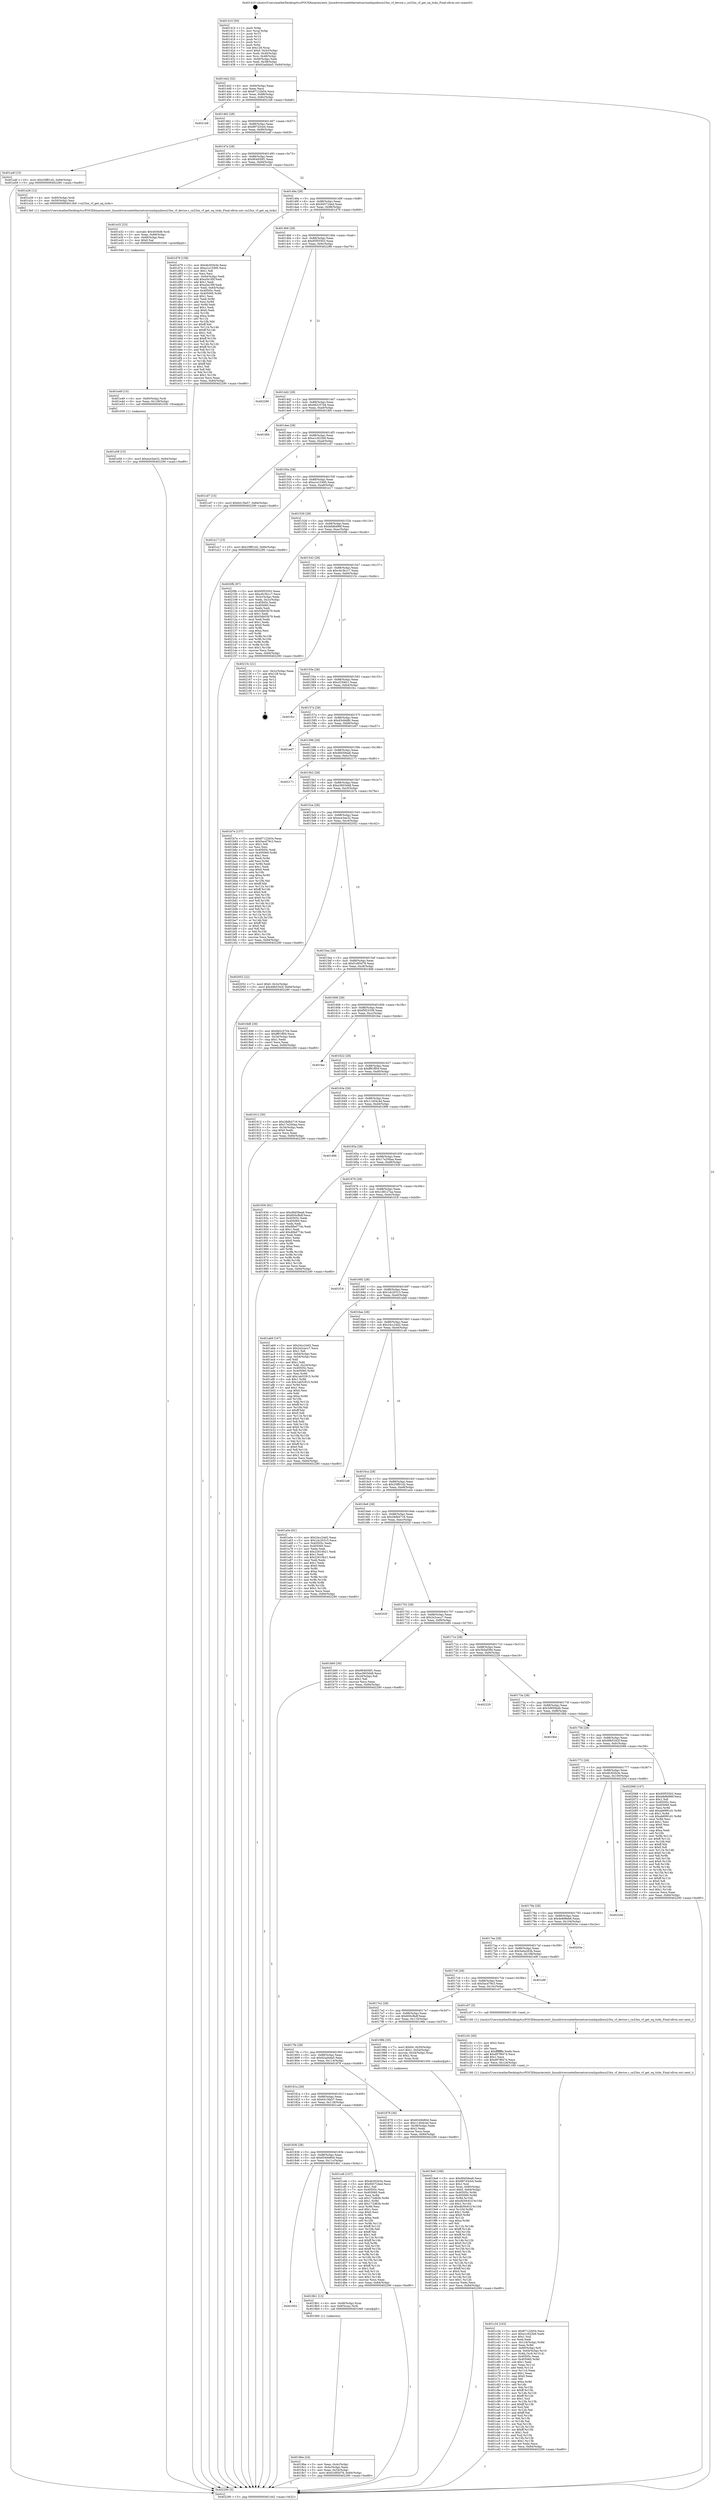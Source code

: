 digraph "0x401410" {
  label = "0x401410 (/mnt/c/Users/mathe/Desktop/tcc/POCII/binaries/extr_linuxdriversnetethernetcaviumliquidiocn23xx_vf_device.c_cn23xx_vf_get_oq_ticks_Final-ollvm.out::main(0))"
  labelloc = "t"
  node[shape=record]

  Entry [label="",width=0.3,height=0.3,shape=circle,fillcolor=black,style=filled]
  "0x401442" [label="{
     0x401442 [32]\l
     | [instrs]\l
     &nbsp;&nbsp;0x401442 \<+6\>: mov -0x84(%rbp),%eax\l
     &nbsp;&nbsp;0x401448 \<+2\>: mov %eax,%ecx\l
     &nbsp;&nbsp;0x40144a \<+6\>: sub $0x87122b54,%ecx\l
     &nbsp;&nbsp;0x401450 \<+6\>: mov %eax,-0x88(%rbp)\l
     &nbsp;&nbsp;0x401456 \<+6\>: mov %ecx,-0x8c(%rbp)\l
     &nbsp;&nbsp;0x40145c \<+6\>: je 00000000004021b8 \<main+0xda8\>\l
  }"]
  "0x4021b8" [label="{
     0x4021b8\l
  }", style=dashed]
  "0x401462" [label="{
     0x401462 [28]\l
     | [instrs]\l
     &nbsp;&nbsp;0x401462 \<+5\>: jmp 0000000000401467 \<main+0x57\>\l
     &nbsp;&nbsp;0x401467 \<+6\>: mov -0x88(%rbp),%eax\l
     &nbsp;&nbsp;0x40146d \<+5\>: sub $0x897d3cb4,%eax\l
     &nbsp;&nbsp;0x401472 \<+6\>: mov %eax,-0x90(%rbp)\l
     &nbsp;&nbsp;0x401478 \<+6\>: je 0000000000401a4f \<main+0x63f\>\l
  }"]
  Exit [label="",width=0.3,height=0.3,shape=circle,fillcolor=black,style=filled,peripheries=2]
  "0x401a4f" [label="{
     0x401a4f [15]\l
     | [instrs]\l
     &nbsp;&nbsp;0x401a4f \<+10\>: movl $0x25ff01d2,-0x84(%rbp)\l
     &nbsp;&nbsp;0x401a59 \<+5\>: jmp 0000000000402290 \<main+0xe80\>\l
  }"]
  "0x40147e" [label="{
     0x40147e [28]\l
     | [instrs]\l
     &nbsp;&nbsp;0x40147e \<+5\>: jmp 0000000000401483 \<main+0x73\>\l
     &nbsp;&nbsp;0x401483 \<+6\>: mov -0x88(%rbp),%eax\l
     &nbsp;&nbsp;0x401489 \<+5\>: sub $0x904930f1,%eax\l
     &nbsp;&nbsp;0x40148e \<+6\>: mov %eax,-0x94(%rbp)\l
     &nbsp;&nbsp;0x401494 \<+6\>: je 0000000000401e26 \<main+0xa16\>\l
  }"]
  "0x401e58" [label="{
     0x401e58 [15]\l
     | [instrs]\l
     &nbsp;&nbsp;0x401e58 \<+10\>: movl $0xece3ae32,-0x84(%rbp)\l
     &nbsp;&nbsp;0x401e62 \<+5\>: jmp 0000000000402290 \<main+0xe80\>\l
  }"]
  "0x401e26" [label="{
     0x401e26 [12]\l
     | [instrs]\l
     &nbsp;&nbsp;0x401e26 \<+4\>: mov -0x60(%rbp),%rdi\l
     &nbsp;&nbsp;0x401e2a \<+3\>: mov -0x50(%rbp),%esi\l
     &nbsp;&nbsp;0x401e2d \<+5\>: call 00000000004013b0 \<cn23xx_vf_get_oq_ticks\>\l
     | [calls]\l
     &nbsp;&nbsp;0x4013b0 \{1\} (/mnt/c/Users/mathe/Desktop/tcc/POCII/binaries/extr_linuxdriversnetethernetcaviumliquidiocn23xx_vf_device.c_cn23xx_vf_get_oq_ticks_Final-ollvm.out::cn23xx_vf_get_oq_ticks)\l
  }"]
  "0x40149a" [label="{
     0x40149a [28]\l
     | [instrs]\l
     &nbsp;&nbsp;0x40149a \<+5\>: jmp 000000000040149f \<main+0x8f\>\l
     &nbsp;&nbsp;0x40149f \<+6\>: mov -0x88(%rbp),%eax\l
     &nbsp;&nbsp;0x4014a5 \<+5\>: sub $0x945724ed,%eax\l
     &nbsp;&nbsp;0x4014aa \<+6\>: mov %eax,-0x98(%rbp)\l
     &nbsp;&nbsp;0x4014b0 \<+6\>: je 0000000000401d79 \<main+0x969\>\l
  }"]
  "0x401e49" [label="{
     0x401e49 [15]\l
     | [instrs]\l
     &nbsp;&nbsp;0x401e49 \<+4\>: mov -0x60(%rbp),%rdi\l
     &nbsp;&nbsp;0x401e4d \<+6\>: mov %eax,-0x128(%rbp)\l
     &nbsp;&nbsp;0x401e53 \<+5\>: call 0000000000401030 \<free@plt\>\l
     | [calls]\l
     &nbsp;&nbsp;0x401030 \{1\} (unknown)\l
  }"]
  "0x401d79" [label="{
     0x401d79 [158]\l
     | [instrs]\l
     &nbsp;&nbsp;0x401d79 \<+5\>: mov $0x4b302b3e,%eax\l
     &nbsp;&nbsp;0x401d7e \<+5\>: mov $0xa1e15495,%ecx\l
     &nbsp;&nbsp;0x401d83 \<+2\>: mov $0x1,%dl\l
     &nbsp;&nbsp;0x401d85 \<+2\>: xor %esi,%esi\l
     &nbsp;&nbsp;0x401d87 \<+3\>: mov -0x64(%rbp),%edi\l
     &nbsp;&nbsp;0x401d8a \<+6\>: add $0xa5e1f0f,%edi\l
     &nbsp;&nbsp;0x401d90 \<+3\>: add $0x1,%edi\l
     &nbsp;&nbsp;0x401d93 \<+6\>: sub $0xa5e1f0f,%edi\l
     &nbsp;&nbsp;0x401d99 \<+3\>: mov %edi,-0x64(%rbp)\l
     &nbsp;&nbsp;0x401d9c \<+7\>: mov 0x40505c,%edi\l
     &nbsp;&nbsp;0x401da3 \<+8\>: mov 0x405060,%r8d\l
     &nbsp;&nbsp;0x401dab \<+3\>: sub $0x1,%esi\l
     &nbsp;&nbsp;0x401dae \<+3\>: mov %edi,%r9d\l
     &nbsp;&nbsp;0x401db1 \<+3\>: add %esi,%r9d\l
     &nbsp;&nbsp;0x401db4 \<+4\>: imul %r9d,%edi\l
     &nbsp;&nbsp;0x401db8 \<+3\>: and $0x1,%edi\l
     &nbsp;&nbsp;0x401dbb \<+3\>: cmp $0x0,%edi\l
     &nbsp;&nbsp;0x401dbe \<+4\>: sete %r10b\l
     &nbsp;&nbsp;0x401dc2 \<+4\>: cmp $0xa,%r8d\l
     &nbsp;&nbsp;0x401dc6 \<+4\>: setl %r11b\l
     &nbsp;&nbsp;0x401dca \<+3\>: mov %r10b,%bl\l
     &nbsp;&nbsp;0x401dcd \<+3\>: xor $0xff,%bl\l
     &nbsp;&nbsp;0x401dd0 \<+3\>: mov %r11b,%r14b\l
     &nbsp;&nbsp;0x401dd3 \<+4\>: xor $0xff,%r14b\l
     &nbsp;&nbsp;0x401dd7 \<+3\>: xor $0x1,%dl\l
     &nbsp;&nbsp;0x401dda \<+3\>: mov %bl,%r15b\l
     &nbsp;&nbsp;0x401ddd \<+4\>: and $0xff,%r15b\l
     &nbsp;&nbsp;0x401de1 \<+3\>: and %dl,%r10b\l
     &nbsp;&nbsp;0x401de4 \<+3\>: mov %r14b,%r12b\l
     &nbsp;&nbsp;0x401de7 \<+4\>: and $0xff,%r12b\l
     &nbsp;&nbsp;0x401deb \<+3\>: and %dl,%r11b\l
     &nbsp;&nbsp;0x401dee \<+3\>: or %r10b,%r15b\l
     &nbsp;&nbsp;0x401df1 \<+3\>: or %r11b,%r12b\l
     &nbsp;&nbsp;0x401df4 \<+3\>: xor %r12b,%r15b\l
     &nbsp;&nbsp;0x401df7 \<+3\>: or %r14b,%bl\l
     &nbsp;&nbsp;0x401dfa \<+3\>: xor $0xff,%bl\l
     &nbsp;&nbsp;0x401dfd \<+3\>: or $0x1,%dl\l
     &nbsp;&nbsp;0x401e00 \<+2\>: and %dl,%bl\l
     &nbsp;&nbsp;0x401e02 \<+3\>: or %bl,%r15b\l
     &nbsp;&nbsp;0x401e05 \<+4\>: test $0x1,%r15b\l
     &nbsp;&nbsp;0x401e09 \<+3\>: cmovne %ecx,%eax\l
     &nbsp;&nbsp;0x401e0c \<+6\>: mov %eax,-0x84(%rbp)\l
     &nbsp;&nbsp;0x401e12 \<+5\>: jmp 0000000000402290 \<main+0xe80\>\l
  }"]
  "0x4014b6" [label="{
     0x4014b6 [28]\l
     | [instrs]\l
     &nbsp;&nbsp;0x4014b6 \<+5\>: jmp 00000000004014bb \<main+0xab\>\l
     &nbsp;&nbsp;0x4014bb \<+6\>: mov -0x88(%rbp),%eax\l
     &nbsp;&nbsp;0x4014c1 \<+5\>: sub $0x95f55503,%eax\l
     &nbsp;&nbsp;0x4014c6 \<+6\>: mov %eax,-0x9c(%rbp)\l
     &nbsp;&nbsp;0x4014cc \<+6\>: je 0000000000402286 \<main+0xe76\>\l
  }"]
  "0x401e32" [label="{
     0x401e32 [23]\l
     | [instrs]\l
     &nbsp;&nbsp;0x401e32 \<+10\>: movabs $0x4030d6,%rdi\l
     &nbsp;&nbsp;0x401e3c \<+3\>: mov %eax,-0x68(%rbp)\l
     &nbsp;&nbsp;0x401e3f \<+3\>: mov -0x68(%rbp),%esi\l
     &nbsp;&nbsp;0x401e42 \<+2\>: mov $0x0,%al\l
     &nbsp;&nbsp;0x401e44 \<+5\>: call 0000000000401040 \<printf@plt\>\l
     | [calls]\l
     &nbsp;&nbsp;0x401040 \{1\} (unknown)\l
  }"]
  "0x402286" [label="{
     0x402286\l
  }", style=dashed]
  "0x4014d2" [label="{
     0x4014d2 [28]\l
     | [instrs]\l
     &nbsp;&nbsp;0x4014d2 \<+5\>: jmp 00000000004014d7 \<main+0xc7\>\l
     &nbsp;&nbsp;0x4014d7 \<+6\>: mov -0x88(%rbp),%eax\l
     &nbsp;&nbsp;0x4014dd \<+5\>: sub $0x9d2c57d4,%eax\l
     &nbsp;&nbsp;0x4014e2 \<+6\>: mov %eax,-0xa0(%rbp)\l
     &nbsp;&nbsp;0x4014e8 \<+6\>: je 00000000004018f4 \<main+0x4e4\>\l
  }"]
  "0x401c34" [label="{
     0x401c34 [163]\l
     | [instrs]\l
     &nbsp;&nbsp;0x401c34 \<+5\>: mov $0x87122b54,%ecx\l
     &nbsp;&nbsp;0x401c39 \<+5\>: mov $0xa1c622b9,%edx\l
     &nbsp;&nbsp;0x401c3e \<+3\>: mov $0x1,%sil\l
     &nbsp;&nbsp;0x401c41 \<+2\>: xor %edi,%edi\l
     &nbsp;&nbsp;0x401c43 \<+7\>: mov -0x124(%rbp),%r8d\l
     &nbsp;&nbsp;0x401c4a \<+4\>: imul %eax,%r8d\l
     &nbsp;&nbsp;0x401c4e \<+4\>: mov -0x60(%rbp),%r9\l
     &nbsp;&nbsp;0x401c52 \<+4\>: movslq -0x64(%rbp),%r10\l
     &nbsp;&nbsp;0x401c56 \<+4\>: mov %r8d,(%r9,%r10,4)\l
     &nbsp;&nbsp;0x401c5a \<+7\>: mov 0x40505c,%eax\l
     &nbsp;&nbsp;0x401c61 \<+8\>: mov 0x405060,%r8d\l
     &nbsp;&nbsp;0x401c69 \<+3\>: sub $0x1,%edi\l
     &nbsp;&nbsp;0x401c6c \<+3\>: mov %eax,%r11d\l
     &nbsp;&nbsp;0x401c6f \<+3\>: add %edi,%r11d\l
     &nbsp;&nbsp;0x401c72 \<+4\>: imul %r11d,%eax\l
     &nbsp;&nbsp;0x401c76 \<+3\>: and $0x1,%eax\l
     &nbsp;&nbsp;0x401c79 \<+3\>: cmp $0x0,%eax\l
     &nbsp;&nbsp;0x401c7c \<+3\>: sete %bl\l
     &nbsp;&nbsp;0x401c7f \<+4\>: cmp $0xa,%r8d\l
     &nbsp;&nbsp;0x401c83 \<+4\>: setl %r14b\l
     &nbsp;&nbsp;0x401c87 \<+3\>: mov %bl,%r15b\l
     &nbsp;&nbsp;0x401c8a \<+4\>: xor $0xff,%r15b\l
     &nbsp;&nbsp;0x401c8e \<+3\>: mov %r14b,%r12b\l
     &nbsp;&nbsp;0x401c91 \<+4\>: xor $0xff,%r12b\l
     &nbsp;&nbsp;0x401c95 \<+4\>: xor $0x1,%sil\l
     &nbsp;&nbsp;0x401c99 \<+3\>: mov %r15b,%r13b\l
     &nbsp;&nbsp;0x401c9c \<+4\>: and $0xff,%r13b\l
     &nbsp;&nbsp;0x401ca0 \<+3\>: and %sil,%bl\l
     &nbsp;&nbsp;0x401ca3 \<+3\>: mov %r12b,%al\l
     &nbsp;&nbsp;0x401ca6 \<+2\>: and $0xff,%al\l
     &nbsp;&nbsp;0x401ca8 \<+3\>: and %sil,%r14b\l
     &nbsp;&nbsp;0x401cab \<+3\>: or %bl,%r13b\l
     &nbsp;&nbsp;0x401cae \<+3\>: or %r14b,%al\l
     &nbsp;&nbsp;0x401cb1 \<+3\>: xor %al,%r13b\l
     &nbsp;&nbsp;0x401cb4 \<+3\>: or %r12b,%r15b\l
     &nbsp;&nbsp;0x401cb7 \<+4\>: xor $0xff,%r15b\l
     &nbsp;&nbsp;0x401cbb \<+4\>: or $0x1,%sil\l
     &nbsp;&nbsp;0x401cbf \<+3\>: and %sil,%r15b\l
     &nbsp;&nbsp;0x401cc2 \<+3\>: or %r15b,%r13b\l
     &nbsp;&nbsp;0x401cc5 \<+4\>: test $0x1,%r13b\l
     &nbsp;&nbsp;0x401cc9 \<+3\>: cmovne %edx,%ecx\l
     &nbsp;&nbsp;0x401ccc \<+6\>: mov %ecx,-0x84(%rbp)\l
     &nbsp;&nbsp;0x401cd2 \<+5\>: jmp 0000000000402290 \<main+0xe80\>\l
  }"]
  "0x4018f4" [label="{
     0x4018f4\l
  }", style=dashed]
  "0x4014ee" [label="{
     0x4014ee [28]\l
     | [instrs]\l
     &nbsp;&nbsp;0x4014ee \<+5\>: jmp 00000000004014f3 \<main+0xe3\>\l
     &nbsp;&nbsp;0x4014f3 \<+6\>: mov -0x88(%rbp),%eax\l
     &nbsp;&nbsp;0x4014f9 \<+5\>: sub $0xa1c622b9,%eax\l
     &nbsp;&nbsp;0x4014fe \<+6\>: mov %eax,-0xa4(%rbp)\l
     &nbsp;&nbsp;0x401504 \<+6\>: je 0000000000401cd7 \<main+0x8c7\>\l
  }"]
  "0x401c0c" [label="{
     0x401c0c [40]\l
     | [instrs]\l
     &nbsp;&nbsp;0x401c0c \<+5\>: mov $0x2,%ecx\l
     &nbsp;&nbsp;0x401c11 \<+1\>: cltd\l
     &nbsp;&nbsp;0x401c12 \<+2\>: idiv %ecx\l
     &nbsp;&nbsp;0x401c14 \<+6\>: imul $0xfffffffe,%edx,%ecx\l
     &nbsp;&nbsp;0x401c1a \<+6\>: add $0xd97f8474,%ecx\l
     &nbsp;&nbsp;0x401c20 \<+3\>: add $0x1,%ecx\l
     &nbsp;&nbsp;0x401c23 \<+6\>: sub $0xd97f8474,%ecx\l
     &nbsp;&nbsp;0x401c29 \<+6\>: mov %ecx,-0x124(%rbp)\l
     &nbsp;&nbsp;0x401c2f \<+5\>: call 0000000000401160 \<next_i\>\l
     | [calls]\l
     &nbsp;&nbsp;0x401160 \{1\} (/mnt/c/Users/mathe/Desktop/tcc/POCII/binaries/extr_linuxdriversnetethernetcaviumliquidiocn23xx_vf_device.c_cn23xx_vf_get_oq_ticks_Final-ollvm.out::next_i)\l
  }"]
  "0x401cd7" [label="{
     0x401cd7 [15]\l
     | [instrs]\l
     &nbsp;&nbsp;0x401cd7 \<+10\>: movl $0x6415fa57,-0x84(%rbp)\l
     &nbsp;&nbsp;0x401ce1 \<+5\>: jmp 0000000000402290 \<main+0xe80\>\l
  }"]
  "0x40150a" [label="{
     0x40150a [28]\l
     | [instrs]\l
     &nbsp;&nbsp;0x40150a \<+5\>: jmp 000000000040150f \<main+0xff\>\l
     &nbsp;&nbsp;0x40150f \<+6\>: mov -0x88(%rbp),%eax\l
     &nbsp;&nbsp;0x401515 \<+5\>: sub $0xa1e15495,%eax\l
     &nbsp;&nbsp;0x40151a \<+6\>: mov %eax,-0xa8(%rbp)\l
     &nbsp;&nbsp;0x401520 \<+6\>: je 0000000000401e17 \<main+0xa07\>\l
  }"]
  "0x4019a9" [label="{
     0x4019a9 [166]\l
     | [instrs]\l
     &nbsp;&nbsp;0x4019a9 \<+5\>: mov $0xd9459ea6,%ecx\l
     &nbsp;&nbsp;0x4019ae \<+5\>: mov $0x897d3cb4,%edx\l
     &nbsp;&nbsp;0x4019b3 \<+3\>: mov $0x1,%sil\l
     &nbsp;&nbsp;0x4019b6 \<+4\>: mov %rax,-0x60(%rbp)\l
     &nbsp;&nbsp;0x4019ba \<+7\>: movl $0x0,-0x64(%rbp)\l
     &nbsp;&nbsp;0x4019c1 \<+8\>: mov 0x40505c,%r8d\l
     &nbsp;&nbsp;0x4019c9 \<+8\>: mov 0x405060,%r9d\l
     &nbsp;&nbsp;0x4019d1 \<+3\>: mov %r8d,%r10d\l
     &nbsp;&nbsp;0x4019d4 \<+7\>: add $0xdb59c61f,%r10d\l
     &nbsp;&nbsp;0x4019db \<+4\>: sub $0x1,%r10d\l
     &nbsp;&nbsp;0x4019df \<+7\>: sub $0xdb59c61f,%r10d\l
     &nbsp;&nbsp;0x4019e6 \<+4\>: imul %r10d,%r8d\l
     &nbsp;&nbsp;0x4019ea \<+4\>: and $0x1,%r8d\l
     &nbsp;&nbsp;0x4019ee \<+4\>: cmp $0x0,%r8d\l
     &nbsp;&nbsp;0x4019f2 \<+4\>: sete %r11b\l
     &nbsp;&nbsp;0x4019f6 \<+4\>: cmp $0xa,%r9d\l
     &nbsp;&nbsp;0x4019fa \<+3\>: setl %bl\l
     &nbsp;&nbsp;0x4019fd \<+3\>: mov %r11b,%r14b\l
     &nbsp;&nbsp;0x401a00 \<+4\>: xor $0xff,%r14b\l
     &nbsp;&nbsp;0x401a04 \<+3\>: mov %bl,%r15b\l
     &nbsp;&nbsp;0x401a07 \<+4\>: xor $0xff,%r15b\l
     &nbsp;&nbsp;0x401a0b \<+4\>: xor $0x0,%sil\l
     &nbsp;&nbsp;0x401a0f \<+3\>: mov %r14b,%r12b\l
     &nbsp;&nbsp;0x401a12 \<+4\>: and $0x0,%r12b\l
     &nbsp;&nbsp;0x401a16 \<+3\>: and %sil,%r11b\l
     &nbsp;&nbsp;0x401a19 \<+3\>: mov %r15b,%r13b\l
     &nbsp;&nbsp;0x401a1c \<+4\>: and $0x0,%r13b\l
     &nbsp;&nbsp;0x401a20 \<+3\>: and %sil,%bl\l
     &nbsp;&nbsp;0x401a23 \<+3\>: or %r11b,%r12b\l
     &nbsp;&nbsp;0x401a26 \<+3\>: or %bl,%r13b\l
     &nbsp;&nbsp;0x401a29 \<+3\>: xor %r13b,%r12b\l
     &nbsp;&nbsp;0x401a2c \<+3\>: or %r15b,%r14b\l
     &nbsp;&nbsp;0x401a2f \<+4\>: xor $0xff,%r14b\l
     &nbsp;&nbsp;0x401a33 \<+4\>: or $0x0,%sil\l
     &nbsp;&nbsp;0x401a37 \<+3\>: and %sil,%r14b\l
     &nbsp;&nbsp;0x401a3a \<+3\>: or %r14b,%r12b\l
     &nbsp;&nbsp;0x401a3d \<+4\>: test $0x1,%r12b\l
     &nbsp;&nbsp;0x401a41 \<+3\>: cmovne %edx,%ecx\l
     &nbsp;&nbsp;0x401a44 \<+6\>: mov %ecx,-0x84(%rbp)\l
     &nbsp;&nbsp;0x401a4a \<+5\>: jmp 0000000000402290 \<main+0xe80\>\l
  }"]
  "0x401e17" [label="{
     0x401e17 [15]\l
     | [instrs]\l
     &nbsp;&nbsp;0x401e17 \<+10\>: movl $0x25ff01d2,-0x84(%rbp)\l
     &nbsp;&nbsp;0x401e21 \<+5\>: jmp 0000000000402290 \<main+0xe80\>\l
  }"]
  "0x401526" [label="{
     0x401526 [28]\l
     | [instrs]\l
     &nbsp;&nbsp;0x401526 \<+5\>: jmp 000000000040152b \<main+0x11b\>\l
     &nbsp;&nbsp;0x40152b \<+6\>: mov -0x88(%rbp),%eax\l
     &nbsp;&nbsp;0x401531 \<+5\>: sub $0xb8d6d96f,%eax\l
     &nbsp;&nbsp;0x401536 \<+6\>: mov %eax,-0xac(%rbp)\l
     &nbsp;&nbsp;0x40153c \<+6\>: je 00000000004020fb \<main+0xceb\>\l
  }"]
  "0x4018be" [label="{
     0x4018be [24]\l
     | [instrs]\l
     &nbsp;&nbsp;0x4018be \<+3\>: mov %eax,-0x4c(%rbp)\l
     &nbsp;&nbsp;0x4018c1 \<+3\>: mov -0x4c(%rbp),%eax\l
     &nbsp;&nbsp;0x4018c4 \<+3\>: mov %eax,-0x34(%rbp)\l
     &nbsp;&nbsp;0x4018c7 \<+10\>: movl $0xf1d95d78,-0x84(%rbp)\l
     &nbsp;&nbsp;0x4018d1 \<+5\>: jmp 0000000000402290 \<main+0xe80\>\l
  }"]
  "0x4020fb" [label="{
     0x4020fb [97]\l
     | [instrs]\l
     &nbsp;&nbsp;0x4020fb \<+5\>: mov $0x95f55503,%eax\l
     &nbsp;&nbsp;0x402100 \<+5\>: mov $0xc6c3b1c7,%ecx\l
     &nbsp;&nbsp;0x402105 \<+3\>: mov -0x3c(%rbp),%edx\l
     &nbsp;&nbsp;0x402108 \<+3\>: mov %edx,-0x2c(%rbp)\l
     &nbsp;&nbsp;0x40210b \<+7\>: mov 0x40505c,%edx\l
     &nbsp;&nbsp;0x402112 \<+7\>: mov 0x405060,%esi\l
     &nbsp;&nbsp;0x402119 \<+2\>: mov %edx,%edi\l
     &nbsp;&nbsp;0x40211b \<+6\>: sub $0x5db03b79,%edi\l
     &nbsp;&nbsp;0x402121 \<+3\>: sub $0x1,%edi\l
     &nbsp;&nbsp;0x402124 \<+6\>: add $0x5db03b79,%edi\l
     &nbsp;&nbsp;0x40212a \<+3\>: imul %edi,%edx\l
     &nbsp;&nbsp;0x40212d \<+3\>: and $0x1,%edx\l
     &nbsp;&nbsp;0x402130 \<+3\>: cmp $0x0,%edx\l
     &nbsp;&nbsp;0x402133 \<+4\>: sete %r8b\l
     &nbsp;&nbsp;0x402137 \<+3\>: cmp $0xa,%esi\l
     &nbsp;&nbsp;0x40213a \<+4\>: setl %r9b\l
     &nbsp;&nbsp;0x40213e \<+3\>: mov %r8b,%r10b\l
     &nbsp;&nbsp;0x402141 \<+3\>: and %r9b,%r10b\l
     &nbsp;&nbsp;0x402144 \<+3\>: xor %r9b,%r8b\l
     &nbsp;&nbsp;0x402147 \<+3\>: or %r8b,%r10b\l
     &nbsp;&nbsp;0x40214a \<+4\>: test $0x1,%r10b\l
     &nbsp;&nbsp;0x40214e \<+3\>: cmovne %ecx,%eax\l
     &nbsp;&nbsp;0x402151 \<+6\>: mov %eax,-0x84(%rbp)\l
     &nbsp;&nbsp;0x402157 \<+5\>: jmp 0000000000402290 \<main+0xe80\>\l
  }"]
  "0x401542" [label="{
     0x401542 [28]\l
     | [instrs]\l
     &nbsp;&nbsp;0x401542 \<+5\>: jmp 0000000000401547 \<main+0x137\>\l
     &nbsp;&nbsp;0x401547 \<+6\>: mov -0x88(%rbp),%eax\l
     &nbsp;&nbsp;0x40154d \<+5\>: sub $0xc6c3b1c7,%eax\l
     &nbsp;&nbsp;0x401552 \<+6\>: mov %eax,-0xb0(%rbp)\l
     &nbsp;&nbsp;0x401558 \<+6\>: je 000000000040215c \<main+0xd4c\>\l
  }"]
  "0x401852" [label="{
     0x401852\l
  }", style=dashed]
  "0x40215c" [label="{
     0x40215c [21]\l
     | [instrs]\l
     &nbsp;&nbsp;0x40215c \<+3\>: mov -0x2c(%rbp),%eax\l
     &nbsp;&nbsp;0x40215f \<+7\>: add $0x128,%rsp\l
     &nbsp;&nbsp;0x402166 \<+1\>: pop %rbx\l
     &nbsp;&nbsp;0x402167 \<+2\>: pop %r12\l
     &nbsp;&nbsp;0x402169 \<+2\>: pop %r13\l
     &nbsp;&nbsp;0x40216b \<+2\>: pop %r14\l
     &nbsp;&nbsp;0x40216d \<+2\>: pop %r15\l
     &nbsp;&nbsp;0x40216f \<+1\>: pop %rbp\l
     &nbsp;&nbsp;0x402170 \<+1\>: ret\l
  }"]
  "0x40155e" [label="{
     0x40155e [28]\l
     | [instrs]\l
     &nbsp;&nbsp;0x40155e \<+5\>: jmp 0000000000401563 \<main+0x153\>\l
     &nbsp;&nbsp;0x401563 \<+6\>: mov -0x88(%rbp),%eax\l
     &nbsp;&nbsp;0x401569 \<+5\>: sub $0xcf194fc1,%eax\l
     &nbsp;&nbsp;0x40156e \<+6\>: mov %eax,-0xb4(%rbp)\l
     &nbsp;&nbsp;0x401574 \<+6\>: je 0000000000401fcc \<main+0xbbc\>\l
  }"]
  "0x4018b1" [label="{
     0x4018b1 [13]\l
     | [instrs]\l
     &nbsp;&nbsp;0x4018b1 \<+4\>: mov -0x48(%rbp),%rax\l
     &nbsp;&nbsp;0x4018b5 \<+4\>: mov 0x8(%rax),%rdi\l
     &nbsp;&nbsp;0x4018b9 \<+5\>: call 0000000000401060 \<atoi@plt\>\l
     | [calls]\l
     &nbsp;&nbsp;0x401060 \{1\} (unknown)\l
  }"]
  "0x401fcc" [label="{
     0x401fcc\l
  }", style=dashed]
  "0x40157a" [label="{
     0x40157a [28]\l
     | [instrs]\l
     &nbsp;&nbsp;0x40157a \<+5\>: jmp 000000000040157f \<main+0x16f\>\l
     &nbsp;&nbsp;0x40157f \<+6\>: mov -0x88(%rbp),%eax\l
     &nbsp;&nbsp;0x401585 \<+5\>: sub $0xd3c6ddfc,%eax\l
     &nbsp;&nbsp;0x40158a \<+6\>: mov %eax,-0xb8(%rbp)\l
     &nbsp;&nbsp;0x401590 \<+6\>: je 0000000000401e67 \<main+0xa57\>\l
  }"]
  "0x401836" [label="{
     0x401836 [28]\l
     | [instrs]\l
     &nbsp;&nbsp;0x401836 \<+5\>: jmp 000000000040183b \<main+0x42b\>\l
     &nbsp;&nbsp;0x40183b \<+6\>: mov -0x88(%rbp),%eax\l
     &nbsp;&nbsp;0x401841 \<+5\>: sub $0x6549480d,%eax\l
     &nbsp;&nbsp;0x401846 \<+6\>: mov %eax,-0x11c(%rbp)\l
     &nbsp;&nbsp;0x40184c \<+6\>: je 00000000004018b1 \<main+0x4a1\>\l
  }"]
  "0x401e67" [label="{
     0x401e67\l
  }", style=dashed]
  "0x401596" [label="{
     0x401596 [28]\l
     | [instrs]\l
     &nbsp;&nbsp;0x401596 \<+5\>: jmp 000000000040159b \<main+0x18b\>\l
     &nbsp;&nbsp;0x40159b \<+6\>: mov -0x88(%rbp),%eax\l
     &nbsp;&nbsp;0x4015a1 \<+5\>: sub $0xd9459ea6,%eax\l
     &nbsp;&nbsp;0x4015a6 \<+6\>: mov %eax,-0xbc(%rbp)\l
     &nbsp;&nbsp;0x4015ac \<+6\>: je 0000000000402171 \<main+0xd61\>\l
  }"]
  "0x401ce6" [label="{
     0x401ce6 [147]\l
     | [instrs]\l
     &nbsp;&nbsp;0x401ce6 \<+5\>: mov $0x4b302b3e,%eax\l
     &nbsp;&nbsp;0x401ceb \<+5\>: mov $0x945724ed,%ecx\l
     &nbsp;&nbsp;0x401cf0 \<+2\>: mov $0x1,%dl\l
     &nbsp;&nbsp;0x401cf2 \<+7\>: mov 0x40505c,%esi\l
     &nbsp;&nbsp;0x401cf9 \<+7\>: mov 0x405060,%edi\l
     &nbsp;&nbsp;0x401d00 \<+3\>: mov %esi,%r8d\l
     &nbsp;&nbsp;0x401d03 \<+7\>: sub $0x172d63b,%r8d\l
     &nbsp;&nbsp;0x401d0a \<+4\>: sub $0x1,%r8d\l
     &nbsp;&nbsp;0x401d0e \<+7\>: add $0x172d63b,%r8d\l
     &nbsp;&nbsp;0x401d15 \<+4\>: imul %r8d,%esi\l
     &nbsp;&nbsp;0x401d19 \<+3\>: and $0x1,%esi\l
     &nbsp;&nbsp;0x401d1c \<+3\>: cmp $0x0,%esi\l
     &nbsp;&nbsp;0x401d1f \<+4\>: sete %r9b\l
     &nbsp;&nbsp;0x401d23 \<+3\>: cmp $0xa,%edi\l
     &nbsp;&nbsp;0x401d26 \<+4\>: setl %r10b\l
     &nbsp;&nbsp;0x401d2a \<+3\>: mov %r9b,%r11b\l
     &nbsp;&nbsp;0x401d2d \<+4\>: xor $0xff,%r11b\l
     &nbsp;&nbsp;0x401d31 \<+3\>: mov %r10b,%bl\l
     &nbsp;&nbsp;0x401d34 \<+3\>: xor $0xff,%bl\l
     &nbsp;&nbsp;0x401d37 \<+3\>: xor $0x1,%dl\l
     &nbsp;&nbsp;0x401d3a \<+3\>: mov %r11b,%r14b\l
     &nbsp;&nbsp;0x401d3d \<+4\>: and $0xff,%r14b\l
     &nbsp;&nbsp;0x401d41 \<+3\>: and %dl,%r9b\l
     &nbsp;&nbsp;0x401d44 \<+3\>: mov %bl,%r15b\l
     &nbsp;&nbsp;0x401d47 \<+4\>: and $0xff,%r15b\l
     &nbsp;&nbsp;0x401d4b \<+3\>: and %dl,%r10b\l
     &nbsp;&nbsp;0x401d4e \<+3\>: or %r9b,%r14b\l
     &nbsp;&nbsp;0x401d51 \<+3\>: or %r10b,%r15b\l
     &nbsp;&nbsp;0x401d54 \<+3\>: xor %r15b,%r14b\l
     &nbsp;&nbsp;0x401d57 \<+3\>: or %bl,%r11b\l
     &nbsp;&nbsp;0x401d5a \<+4\>: xor $0xff,%r11b\l
     &nbsp;&nbsp;0x401d5e \<+3\>: or $0x1,%dl\l
     &nbsp;&nbsp;0x401d61 \<+3\>: and %dl,%r11b\l
     &nbsp;&nbsp;0x401d64 \<+3\>: or %r11b,%r14b\l
     &nbsp;&nbsp;0x401d67 \<+4\>: test $0x1,%r14b\l
     &nbsp;&nbsp;0x401d6b \<+3\>: cmovne %ecx,%eax\l
     &nbsp;&nbsp;0x401d6e \<+6\>: mov %eax,-0x84(%rbp)\l
     &nbsp;&nbsp;0x401d74 \<+5\>: jmp 0000000000402290 \<main+0xe80\>\l
  }"]
  "0x402171" [label="{
     0x402171\l
  }", style=dashed]
  "0x4015b2" [label="{
     0x4015b2 [28]\l
     | [instrs]\l
     &nbsp;&nbsp;0x4015b2 \<+5\>: jmp 00000000004015b7 \<main+0x1a7\>\l
     &nbsp;&nbsp;0x4015b7 \<+6\>: mov -0x88(%rbp),%eax\l
     &nbsp;&nbsp;0x4015bd \<+5\>: sub $0xe3603d48,%eax\l
     &nbsp;&nbsp;0x4015c2 \<+6\>: mov %eax,-0xc0(%rbp)\l
     &nbsp;&nbsp;0x4015c8 \<+6\>: je 0000000000401b7e \<main+0x76e\>\l
  }"]
  "0x401410" [label="{
     0x401410 [50]\l
     | [instrs]\l
     &nbsp;&nbsp;0x401410 \<+1\>: push %rbp\l
     &nbsp;&nbsp;0x401411 \<+3\>: mov %rsp,%rbp\l
     &nbsp;&nbsp;0x401414 \<+2\>: push %r15\l
     &nbsp;&nbsp;0x401416 \<+2\>: push %r14\l
     &nbsp;&nbsp;0x401418 \<+2\>: push %r13\l
     &nbsp;&nbsp;0x40141a \<+2\>: push %r12\l
     &nbsp;&nbsp;0x40141c \<+1\>: push %rbx\l
     &nbsp;&nbsp;0x40141d \<+7\>: sub $0x128,%rsp\l
     &nbsp;&nbsp;0x401424 \<+7\>: movl $0x0,-0x3c(%rbp)\l
     &nbsp;&nbsp;0x40142b \<+3\>: mov %edi,-0x40(%rbp)\l
     &nbsp;&nbsp;0x40142e \<+4\>: mov %rsi,-0x48(%rbp)\l
     &nbsp;&nbsp;0x401432 \<+3\>: mov -0x40(%rbp),%edi\l
     &nbsp;&nbsp;0x401435 \<+3\>: mov %edi,-0x38(%rbp)\l
     &nbsp;&nbsp;0x401438 \<+10\>: movl $0x62ad4da5,-0x84(%rbp)\l
  }"]
  "0x401b7e" [label="{
     0x401b7e [137]\l
     | [instrs]\l
     &nbsp;&nbsp;0x401b7e \<+5\>: mov $0x87122b54,%eax\l
     &nbsp;&nbsp;0x401b83 \<+5\>: mov $0x5acd79c3,%ecx\l
     &nbsp;&nbsp;0x401b88 \<+2\>: mov $0x1,%dl\l
     &nbsp;&nbsp;0x401b8a \<+2\>: xor %esi,%esi\l
     &nbsp;&nbsp;0x401b8c \<+7\>: mov 0x40505c,%edi\l
     &nbsp;&nbsp;0x401b93 \<+8\>: mov 0x405060,%r8d\l
     &nbsp;&nbsp;0x401b9b \<+3\>: sub $0x1,%esi\l
     &nbsp;&nbsp;0x401b9e \<+3\>: mov %edi,%r9d\l
     &nbsp;&nbsp;0x401ba1 \<+3\>: add %esi,%r9d\l
     &nbsp;&nbsp;0x401ba4 \<+4\>: imul %r9d,%edi\l
     &nbsp;&nbsp;0x401ba8 \<+3\>: and $0x1,%edi\l
     &nbsp;&nbsp;0x401bab \<+3\>: cmp $0x0,%edi\l
     &nbsp;&nbsp;0x401bae \<+4\>: sete %r10b\l
     &nbsp;&nbsp;0x401bb2 \<+4\>: cmp $0xa,%r8d\l
     &nbsp;&nbsp;0x401bb6 \<+4\>: setl %r11b\l
     &nbsp;&nbsp;0x401bba \<+3\>: mov %r10b,%bl\l
     &nbsp;&nbsp;0x401bbd \<+3\>: xor $0xff,%bl\l
     &nbsp;&nbsp;0x401bc0 \<+3\>: mov %r11b,%r14b\l
     &nbsp;&nbsp;0x401bc3 \<+4\>: xor $0xff,%r14b\l
     &nbsp;&nbsp;0x401bc7 \<+3\>: xor $0x0,%dl\l
     &nbsp;&nbsp;0x401bca \<+3\>: mov %bl,%r15b\l
     &nbsp;&nbsp;0x401bcd \<+4\>: and $0x0,%r15b\l
     &nbsp;&nbsp;0x401bd1 \<+3\>: and %dl,%r10b\l
     &nbsp;&nbsp;0x401bd4 \<+3\>: mov %r14b,%r12b\l
     &nbsp;&nbsp;0x401bd7 \<+4\>: and $0x0,%r12b\l
     &nbsp;&nbsp;0x401bdb \<+3\>: and %dl,%r11b\l
     &nbsp;&nbsp;0x401bde \<+3\>: or %r10b,%r15b\l
     &nbsp;&nbsp;0x401be1 \<+3\>: or %r11b,%r12b\l
     &nbsp;&nbsp;0x401be4 \<+3\>: xor %r12b,%r15b\l
     &nbsp;&nbsp;0x401be7 \<+3\>: or %r14b,%bl\l
     &nbsp;&nbsp;0x401bea \<+3\>: xor $0xff,%bl\l
     &nbsp;&nbsp;0x401bed \<+3\>: or $0x0,%dl\l
     &nbsp;&nbsp;0x401bf0 \<+2\>: and %dl,%bl\l
     &nbsp;&nbsp;0x401bf2 \<+3\>: or %bl,%r15b\l
     &nbsp;&nbsp;0x401bf5 \<+4\>: test $0x1,%r15b\l
     &nbsp;&nbsp;0x401bf9 \<+3\>: cmovne %ecx,%eax\l
     &nbsp;&nbsp;0x401bfc \<+6\>: mov %eax,-0x84(%rbp)\l
     &nbsp;&nbsp;0x401c02 \<+5\>: jmp 0000000000402290 \<main+0xe80\>\l
  }"]
  "0x4015ce" [label="{
     0x4015ce [28]\l
     | [instrs]\l
     &nbsp;&nbsp;0x4015ce \<+5\>: jmp 00000000004015d3 \<main+0x1c3\>\l
     &nbsp;&nbsp;0x4015d3 \<+6\>: mov -0x88(%rbp),%eax\l
     &nbsp;&nbsp;0x4015d9 \<+5\>: sub $0xece3ae32,%eax\l
     &nbsp;&nbsp;0x4015de \<+6\>: mov %eax,-0xc4(%rbp)\l
     &nbsp;&nbsp;0x4015e4 \<+6\>: je 0000000000402052 \<main+0xc42\>\l
  }"]
  "0x402290" [label="{
     0x402290 [5]\l
     | [instrs]\l
     &nbsp;&nbsp;0x402290 \<+5\>: jmp 0000000000401442 \<main+0x32\>\l
  }"]
  "0x402052" [label="{
     0x402052 [22]\l
     | [instrs]\l
     &nbsp;&nbsp;0x402052 \<+7\>: movl $0x0,-0x3c(%rbp)\l
     &nbsp;&nbsp;0x402059 \<+10\>: movl $0x49b5342f,-0x84(%rbp)\l
     &nbsp;&nbsp;0x402063 \<+5\>: jmp 0000000000402290 \<main+0xe80\>\l
  }"]
  "0x4015ea" [label="{
     0x4015ea [28]\l
     | [instrs]\l
     &nbsp;&nbsp;0x4015ea \<+5\>: jmp 00000000004015ef \<main+0x1df\>\l
     &nbsp;&nbsp;0x4015ef \<+6\>: mov -0x88(%rbp),%eax\l
     &nbsp;&nbsp;0x4015f5 \<+5\>: sub $0xf1d95d78,%eax\l
     &nbsp;&nbsp;0x4015fa \<+6\>: mov %eax,-0xc8(%rbp)\l
     &nbsp;&nbsp;0x401600 \<+6\>: je 00000000004018d6 \<main+0x4c6\>\l
  }"]
  "0x40181a" [label="{
     0x40181a [28]\l
     | [instrs]\l
     &nbsp;&nbsp;0x40181a \<+5\>: jmp 000000000040181f \<main+0x40f\>\l
     &nbsp;&nbsp;0x40181f \<+6\>: mov -0x88(%rbp),%eax\l
     &nbsp;&nbsp;0x401825 \<+5\>: sub $0x6415fa57,%eax\l
     &nbsp;&nbsp;0x40182a \<+6\>: mov %eax,-0x118(%rbp)\l
     &nbsp;&nbsp;0x401830 \<+6\>: je 0000000000401ce6 \<main+0x8d6\>\l
  }"]
  "0x4018d6" [label="{
     0x4018d6 [30]\l
     | [instrs]\l
     &nbsp;&nbsp;0x4018d6 \<+5\>: mov $0x9d2c57d4,%eax\l
     &nbsp;&nbsp;0x4018db \<+5\>: mov $0xff91ff59,%ecx\l
     &nbsp;&nbsp;0x4018e0 \<+3\>: mov -0x34(%rbp),%edx\l
     &nbsp;&nbsp;0x4018e3 \<+3\>: cmp $0x1,%edx\l
     &nbsp;&nbsp;0x4018e6 \<+3\>: cmovl %ecx,%eax\l
     &nbsp;&nbsp;0x4018e9 \<+6\>: mov %eax,-0x84(%rbp)\l
     &nbsp;&nbsp;0x4018ef \<+5\>: jmp 0000000000402290 \<main+0xe80\>\l
  }"]
  "0x401606" [label="{
     0x401606 [28]\l
     | [instrs]\l
     &nbsp;&nbsp;0x401606 \<+5\>: jmp 000000000040160b \<main+0x1fb\>\l
     &nbsp;&nbsp;0x40160b \<+6\>: mov -0x88(%rbp),%eax\l
     &nbsp;&nbsp;0x401611 \<+5\>: sub $0xf5f23338,%eax\l
     &nbsp;&nbsp;0x401616 \<+6\>: mov %eax,-0xcc(%rbp)\l
     &nbsp;&nbsp;0x40161c \<+6\>: je 0000000000401fee \<main+0xbde\>\l
  }"]
  "0x401878" [label="{
     0x401878 [30]\l
     | [instrs]\l
     &nbsp;&nbsp;0x401878 \<+5\>: mov $0x6549480d,%eax\l
     &nbsp;&nbsp;0x40187d \<+5\>: mov $0x11404c4d,%ecx\l
     &nbsp;&nbsp;0x401882 \<+3\>: mov -0x38(%rbp),%edx\l
     &nbsp;&nbsp;0x401885 \<+3\>: cmp $0x2,%edx\l
     &nbsp;&nbsp;0x401888 \<+3\>: cmovne %ecx,%eax\l
     &nbsp;&nbsp;0x40188b \<+6\>: mov %eax,-0x84(%rbp)\l
     &nbsp;&nbsp;0x401891 \<+5\>: jmp 0000000000402290 \<main+0xe80\>\l
  }"]
  "0x401fee" [label="{
     0x401fee\l
  }", style=dashed]
  "0x401622" [label="{
     0x401622 [28]\l
     | [instrs]\l
     &nbsp;&nbsp;0x401622 \<+5\>: jmp 0000000000401627 \<main+0x217\>\l
     &nbsp;&nbsp;0x401627 \<+6\>: mov -0x88(%rbp),%eax\l
     &nbsp;&nbsp;0x40162d \<+5\>: sub $0xff91ff59,%eax\l
     &nbsp;&nbsp;0x401632 \<+6\>: mov %eax,-0xd0(%rbp)\l
     &nbsp;&nbsp;0x401638 \<+6\>: je 0000000000401912 \<main+0x502\>\l
  }"]
  "0x4017fe" [label="{
     0x4017fe [28]\l
     | [instrs]\l
     &nbsp;&nbsp;0x4017fe \<+5\>: jmp 0000000000401803 \<main+0x3f3\>\l
     &nbsp;&nbsp;0x401803 \<+6\>: mov -0x88(%rbp),%eax\l
     &nbsp;&nbsp;0x401809 \<+5\>: sub $0x62ad4da5,%eax\l
     &nbsp;&nbsp;0x40180e \<+6\>: mov %eax,-0x114(%rbp)\l
     &nbsp;&nbsp;0x401814 \<+6\>: je 0000000000401878 \<main+0x468\>\l
  }"]
  "0x401912" [label="{
     0x401912 [30]\l
     | [instrs]\l
     &nbsp;&nbsp;0x401912 \<+5\>: mov $0x28db4716,%eax\l
     &nbsp;&nbsp;0x401917 \<+5\>: mov $0x17e200aa,%ecx\l
     &nbsp;&nbsp;0x40191c \<+3\>: mov -0x34(%rbp),%edx\l
     &nbsp;&nbsp;0x40191f \<+3\>: cmp $0x0,%edx\l
     &nbsp;&nbsp;0x401922 \<+3\>: cmove %ecx,%eax\l
     &nbsp;&nbsp;0x401925 \<+6\>: mov %eax,-0x84(%rbp)\l
     &nbsp;&nbsp;0x40192b \<+5\>: jmp 0000000000402290 \<main+0xe80\>\l
  }"]
  "0x40163e" [label="{
     0x40163e [28]\l
     | [instrs]\l
     &nbsp;&nbsp;0x40163e \<+5\>: jmp 0000000000401643 \<main+0x233\>\l
     &nbsp;&nbsp;0x401643 \<+6\>: mov -0x88(%rbp),%eax\l
     &nbsp;&nbsp;0x401649 \<+5\>: sub $0x11404c4d,%eax\l
     &nbsp;&nbsp;0x40164e \<+6\>: mov %eax,-0xd4(%rbp)\l
     &nbsp;&nbsp;0x401654 \<+6\>: je 0000000000401896 \<main+0x486\>\l
  }"]
  "0x40198b" [label="{
     0x40198b [30]\l
     | [instrs]\l
     &nbsp;&nbsp;0x40198b \<+7\>: movl $0x64,-0x50(%rbp)\l
     &nbsp;&nbsp;0x401992 \<+7\>: movl $0x1,-0x54(%rbp)\l
     &nbsp;&nbsp;0x401999 \<+4\>: movslq -0x54(%rbp),%rax\l
     &nbsp;&nbsp;0x40199d \<+4\>: shl $0x2,%rax\l
     &nbsp;&nbsp;0x4019a1 \<+3\>: mov %rax,%rdi\l
     &nbsp;&nbsp;0x4019a4 \<+5\>: call 0000000000401050 \<malloc@plt\>\l
     | [calls]\l
     &nbsp;&nbsp;0x401050 \{1\} (unknown)\l
  }"]
  "0x401896" [label="{
     0x401896\l
  }", style=dashed]
  "0x40165a" [label="{
     0x40165a [28]\l
     | [instrs]\l
     &nbsp;&nbsp;0x40165a \<+5\>: jmp 000000000040165f \<main+0x24f\>\l
     &nbsp;&nbsp;0x40165f \<+6\>: mov -0x88(%rbp),%eax\l
     &nbsp;&nbsp;0x401665 \<+5\>: sub $0x17e200aa,%eax\l
     &nbsp;&nbsp;0x40166a \<+6\>: mov %eax,-0xd8(%rbp)\l
     &nbsp;&nbsp;0x401670 \<+6\>: je 0000000000401930 \<main+0x520\>\l
  }"]
  "0x4017e2" [label="{
     0x4017e2 [28]\l
     | [instrs]\l
     &nbsp;&nbsp;0x4017e2 \<+5\>: jmp 00000000004017e7 \<main+0x3d7\>\l
     &nbsp;&nbsp;0x4017e7 \<+6\>: mov -0x88(%rbp),%eax\l
     &nbsp;&nbsp;0x4017ed \<+5\>: sub $0x600cfbdf,%eax\l
     &nbsp;&nbsp;0x4017f2 \<+6\>: mov %eax,-0x110(%rbp)\l
     &nbsp;&nbsp;0x4017f8 \<+6\>: je 000000000040198b \<main+0x57b\>\l
  }"]
  "0x401930" [label="{
     0x401930 [91]\l
     | [instrs]\l
     &nbsp;&nbsp;0x401930 \<+5\>: mov $0xd9459ea6,%eax\l
     &nbsp;&nbsp;0x401935 \<+5\>: mov $0x600cfbdf,%ecx\l
     &nbsp;&nbsp;0x40193a \<+7\>: mov 0x40505c,%edx\l
     &nbsp;&nbsp;0x401941 \<+7\>: mov 0x405060,%esi\l
     &nbsp;&nbsp;0x401948 \<+2\>: mov %edx,%edi\l
     &nbsp;&nbsp;0x40194a \<+6\>: sub $0xd0bd77dc,%edi\l
     &nbsp;&nbsp;0x401950 \<+3\>: sub $0x1,%edi\l
     &nbsp;&nbsp;0x401953 \<+6\>: add $0xd0bd77dc,%edi\l
     &nbsp;&nbsp;0x401959 \<+3\>: imul %edi,%edx\l
     &nbsp;&nbsp;0x40195c \<+3\>: and $0x1,%edx\l
     &nbsp;&nbsp;0x40195f \<+3\>: cmp $0x0,%edx\l
     &nbsp;&nbsp;0x401962 \<+4\>: sete %r8b\l
     &nbsp;&nbsp;0x401966 \<+3\>: cmp $0xa,%esi\l
     &nbsp;&nbsp;0x401969 \<+4\>: setl %r9b\l
     &nbsp;&nbsp;0x40196d \<+3\>: mov %r8b,%r10b\l
     &nbsp;&nbsp;0x401970 \<+3\>: and %r9b,%r10b\l
     &nbsp;&nbsp;0x401973 \<+3\>: xor %r9b,%r8b\l
     &nbsp;&nbsp;0x401976 \<+3\>: or %r8b,%r10b\l
     &nbsp;&nbsp;0x401979 \<+4\>: test $0x1,%r10b\l
     &nbsp;&nbsp;0x40197d \<+3\>: cmovne %ecx,%eax\l
     &nbsp;&nbsp;0x401980 \<+6\>: mov %eax,-0x84(%rbp)\l
     &nbsp;&nbsp;0x401986 \<+5\>: jmp 0000000000402290 \<main+0xe80\>\l
  }"]
  "0x401676" [label="{
     0x401676 [28]\l
     | [instrs]\l
     &nbsp;&nbsp;0x401676 \<+5\>: jmp 000000000040167b \<main+0x26b\>\l
     &nbsp;&nbsp;0x40167b \<+6\>: mov -0x88(%rbp),%eax\l
     &nbsp;&nbsp;0x401681 \<+5\>: sub $0x1d8127aa,%eax\l
     &nbsp;&nbsp;0x401686 \<+6\>: mov %eax,-0xdc(%rbp)\l
     &nbsp;&nbsp;0x40168c \<+6\>: je 0000000000401f18 \<main+0xb08\>\l
  }"]
  "0x401c07" [label="{
     0x401c07 [5]\l
     | [instrs]\l
     &nbsp;&nbsp;0x401c07 \<+5\>: call 0000000000401160 \<next_i\>\l
     | [calls]\l
     &nbsp;&nbsp;0x401160 \{1\} (/mnt/c/Users/mathe/Desktop/tcc/POCII/binaries/extr_linuxdriversnetethernetcaviumliquidiocn23xx_vf_device.c_cn23xx_vf_get_oq_ticks_Final-ollvm.out::next_i)\l
  }"]
  "0x401f18" [label="{
     0x401f18\l
  }", style=dashed]
  "0x401692" [label="{
     0x401692 [28]\l
     | [instrs]\l
     &nbsp;&nbsp;0x401692 \<+5\>: jmp 0000000000401697 \<main+0x287\>\l
     &nbsp;&nbsp;0x401697 \<+6\>: mov -0x88(%rbp),%eax\l
     &nbsp;&nbsp;0x40169d \<+5\>: sub $0x1dc20315,%eax\l
     &nbsp;&nbsp;0x4016a2 \<+6\>: mov %eax,-0xe0(%rbp)\l
     &nbsp;&nbsp;0x4016a8 \<+6\>: je 0000000000401ab9 \<main+0x6a9\>\l
  }"]
  "0x4017c6" [label="{
     0x4017c6 [28]\l
     | [instrs]\l
     &nbsp;&nbsp;0x4017c6 \<+5\>: jmp 00000000004017cb \<main+0x3bb\>\l
     &nbsp;&nbsp;0x4017cb \<+6\>: mov -0x88(%rbp),%eax\l
     &nbsp;&nbsp;0x4017d1 \<+5\>: sub $0x5acd79c3,%eax\l
     &nbsp;&nbsp;0x4017d6 \<+6\>: mov %eax,-0x10c(%rbp)\l
     &nbsp;&nbsp;0x4017dc \<+6\>: je 0000000000401c07 \<main+0x7f7\>\l
  }"]
  "0x401ab9" [label="{
     0x401ab9 [167]\l
     | [instrs]\l
     &nbsp;&nbsp;0x401ab9 \<+5\>: mov $0x24cc24d2,%eax\l
     &nbsp;&nbsp;0x401abe \<+5\>: mov $0x2e2cecc7,%ecx\l
     &nbsp;&nbsp;0x401ac3 \<+2\>: mov $0x1,%dl\l
     &nbsp;&nbsp;0x401ac5 \<+3\>: mov -0x64(%rbp),%esi\l
     &nbsp;&nbsp;0x401ac8 \<+3\>: cmp -0x54(%rbp),%esi\l
     &nbsp;&nbsp;0x401acb \<+4\>: setl %dil\l
     &nbsp;&nbsp;0x401acf \<+4\>: and $0x1,%dil\l
     &nbsp;&nbsp;0x401ad3 \<+4\>: mov %dil,-0x2d(%rbp)\l
     &nbsp;&nbsp;0x401ad7 \<+7\>: mov 0x40505c,%esi\l
     &nbsp;&nbsp;0x401ade \<+8\>: mov 0x405060,%r8d\l
     &nbsp;&nbsp;0x401ae6 \<+3\>: mov %esi,%r9d\l
     &nbsp;&nbsp;0x401ae9 \<+7\>: add $0x1ab52915,%r9d\l
     &nbsp;&nbsp;0x401af0 \<+4\>: sub $0x1,%r9d\l
     &nbsp;&nbsp;0x401af4 \<+7\>: sub $0x1ab52915,%r9d\l
     &nbsp;&nbsp;0x401afb \<+4\>: imul %r9d,%esi\l
     &nbsp;&nbsp;0x401aff \<+3\>: and $0x1,%esi\l
     &nbsp;&nbsp;0x401b02 \<+3\>: cmp $0x0,%esi\l
     &nbsp;&nbsp;0x401b05 \<+4\>: sete %dil\l
     &nbsp;&nbsp;0x401b09 \<+4\>: cmp $0xa,%r8d\l
     &nbsp;&nbsp;0x401b0d \<+4\>: setl %r10b\l
     &nbsp;&nbsp;0x401b11 \<+3\>: mov %dil,%r11b\l
     &nbsp;&nbsp;0x401b14 \<+4\>: xor $0xff,%r11b\l
     &nbsp;&nbsp;0x401b18 \<+3\>: mov %r10b,%bl\l
     &nbsp;&nbsp;0x401b1b \<+3\>: xor $0xff,%bl\l
     &nbsp;&nbsp;0x401b1e \<+3\>: xor $0x0,%dl\l
     &nbsp;&nbsp;0x401b21 \<+3\>: mov %r11b,%r14b\l
     &nbsp;&nbsp;0x401b24 \<+4\>: and $0x0,%r14b\l
     &nbsp;&nbsp;0x401b28 \<+3\>: and %dl,%dil\l
     &nbsp;&nbsp;0x401b2b \<+3\>: mov %bl,%r15b\l
     &nbsp;&nbsp;0x401b2e \<+4\>: and $0x0,%r15b\l
     &nbsp;&nbsp;0x401b32 \<+3\>: and %dl,%r10b\l
     &nbsp;&nbsp;0x401b35 \<+3\>: or %dil,%r14b\l
     &nbsp;&nbsp;0x401b38 \<+3\>: or %r10b,%r15b\l
     &nbsp;&nbsp;0x401b3b \<+3\>: xor %r15b,%r14b\l
     &nbsp;&nbsp;0x401b3e \<+3\>: or %bl,%r11b\l
     &nbsp;&nbsp;0x401b41 \<+4\>: xor $0xff,%r11b\l
     &nbsp;&nbsp;0x401b45 \<+3\>: or $0x0,%dl\l
     &nbsp;&nbsp;0x401b48 \<+3\>: and %dl,%r11b\l
     &nbsp;&nbsp;0x401b4b \<+3\>: or %r11b,%r14b\l
     &nbsp;&nbsp;0x401b4e \<+4\>: test $0x1,%r14b\l
     &nbsp;&nbsp;0x401b52 \<+3\>: cmovne %ecx,%eax\l
     &nbsp;&nbsp;0x401b55 \<+6\>: mov %eax,-0x84(%rbp)\l
     &nbsp;&nbsp;0x401b5b \<+5\>: jmp 0000000000402290 \<main+0xe80\>\l
  }"]
  "0x4016ae" [label="{
     0x4016ae [28]\l
     | [instrs]\l
     &nbsp;&nbsp;0x4016ae \<+5\>: jmp 00000000004016b3 \<main+0x2a3\>\l
     &nbsp;&nbsp;0x4016b3 \<+6\>: mov -0x88(%rbp),%eax\l
     &nbsp;&nbsp;0x4016b9 \<+5\>: sub $0x24cc24d2,%eax\l
     &nbsp;&nbsp;0x4016be \<+6\>: mov %eax,-0xe4(%rbp)\l
     &nbsp;&nbsp;0x4016c4 \<+6\>: je 00000000004021a9 \<main+0xd99\>\l
  }"]
  "0x401e9f" [label="{
     0x401e9f\l
  }", style=dashed]
  "0x4021a9" [label="{
     0x4021a9\l
  }", style=dashed]
  "0x4016ca" [label="{
     0x4016ca [28]\l
     | [instrs]\l
     &nbsp;&nbsp;0x4016ca \<+5\>: jmp 00000000004016cf \<main+0x2bf\>\l
     &nbsp;&nbsp;0x4016cf \<+6\>: mov -0x88(%rbp),%eax\l
     &nbsp;&nbsp;0x4016d5 \<+5\>: sub $0x25ff01d2,%eax\l
     &nbsp;&nbsp;0x4016da \<+6\>: mov %eax,-0xe8(%rbp)\l
     &nbsp;&nbsp;0x4016e0 \<+6\>: je 0000000000401a5e \<main+0x64e\>\l
  }"]
  "0x4017aa" [label="{
     0x4017aa [28]\l
     | [instrs]\l
     &nbsp;&nbsp;0x4017aa \<+5\>: jmp 00000000004017af \<main+0x39f\>\l
     &nbsp;&nbsp;0x4017af \<+6\>: mov -0x88(%rbp),%eax\l
     &nbsp;&nbsp;0x4017b5 \<+5\>: sub $0x5a0a263b,%eax\l
     &nbsp;&nbsp;0x4017ba \<+6\>: mov %eax,-0x108(%rbp)\l
     &nbsp;&nbsp;0x4017c0 \<+6\>: je 0000000000401e9f \<main+0xa8f\>\l
  }"]
  "0x401a5e" [label="{
     0x401a5e [91]\l
     | [instrs]\l
     &nbsp;&nbsp;0x401a5e \<+5\>: mov $0x24cc24d2,%eax\l
     &nbsp;&nbsp;0x401a63 \<+5\>: mov $0x1dc20315,%ecx\l
     &nbsp;&nbsp;0x401a68 \<+7\>: mov 0x40505c,%edx\l
     &nbsp;&nbsp;0x401a6f \<+7\>: mov 0x405060,%esi\l
     &nbsp;&nbsp;0x401a76 \<+2\>: mov %edx,%edi\l
     &nbsp;&nbsp;0x401a78 \<+6\>: add $0x22610b21,%edi\l
     &nbsp;&nbsp;0x401a7e \<+3\>: sub $0x1,%edi\l
     &nbsp;&nbsp;0x401a81 \<+6\>: sub $0x22610b21,%edi\l
     &nbsp;&nbsp;0x401a87 \<+3\>: imul %edi,%edx\l
     &nbsp;&nbsp;0x401a8a \<+3\>: and $0x1,%edx\l
     &nbsp;&nbsp;0x401a8d \<+3\>: cmp $0x0,%edx\l
     &nbsp;&nbsp;0x401a90 \<+4\>: sete %r8b\l
     &nbsp;&nbsp;0x401a94 \<+3\>: cmp $0xa,%esi\l
     &nbsp;&nbsp;0x401a97 \<+4\>: setl %r9b\l
     &nbsp;&nbsp;0x401a9b \<+3\>: mov %r8b,%r10b\l
     &nbsp;&nbsp;0x401a9e \<+3\>: and %r9b,%r10b\l
     &nbsp;&nbsp;0x401aa1 \<+3\>: xor %r9b,%r8b\l
     &nbsp;&nbsp;0x401aa4 \<+3\>: or %r8b,%r10b\l
     &nbsp;&nbsp;0x401aa7 \<+4\>: test $0x1,%r10b\l
     &nbsp;&nbsp;0x401aab \<+3\>: cmovne %ecx,%eax\l
     &nbsp;&nbsp;0x401aae \<+6\>: mov %eax,-0x84(%rbp)\l
     &nbsp;&nbsp;0x401ab4 \<+5\>: jmp 0000000000402290 \<main+0xe80\>\l
  }"]
  "0x4016e6" [label="{
     0x4016e6 [28]\l
     | [instrs]\l
     &nbsp;&nbsp;0x4016e6 \<+5\>: jmp 00000000004016eb \<main+0x2db\>\l
     &nbsp;&nbsp;0x4016eb \<+6\>: mov -0x88(%rbp),%eax\l
     &nbsp;&nbsp;0x4016f1 \<+5\>: sub $0x28db4716,%eax\l
     &nbsp;&nbsp;0x4016f6 \<+6\>: mov %eax,-0xec(%rbp)\l
     &nbsp;&nbsp;0x4016fc \<+6\>: je 000000000040202f \<main+0xc1f\>\l
  }"]
  "0x40203e" [label="{
     0x40203e\l
  }", style=dashed]
  "0x40202f" [label="{
     0x40202f\l
  }", style=dashed]
  "0x401702" [label="{
     0x401702 [28]\l
     | [instrs]\l
     &nbsp;&nbsp;0x401702 \<+5\>: jmp 0000000000401707 \<main+0x2f7\>\l
     &nbsp;&nbsp;0x401707 \<+6\>: mov -0x88(%rbp),%eax\l
     &nbsp;&nbsp;0x40170d \<+5\>: sub $0x2e2cecc7,%eax\l
     &nbsp;&nbsp;0x401712 \<+6\>: mov %eax,-0xf0(%rbp)\l
     &nbsp;&nbsp;0x401718 \<+6\>: je 0000000000401b60 \<main+0x750\>\l
  }"]
  "0x40178e" [label="{
     0x40178e [28]\l
     | [instrs]\l
     &nbsp;&nbsp;0x40178e \<+5\>: jmp 0000000000401793 \<main+0x383\>\l
     &nbsp;&nbsp;0x401793 \<+6\>: mov -0x88(%rbp),%eax\l
     &nbsp;&nbsp;0x401799 \<+5\>: sub $0x4e998eb6,%eax\l
     &nbsp;&nbsp;0x40179e \<+6\>: mov %eax,-0x104(%rbp)\l
     &nbsp;&nbsp;0x4017a4 \<+6\>: je 000000000040203e \<main+0xc2e\>\l
  }"]
  "0x401b60" [label="{
     0x401b60 [30]\l
     | [instrs]\l
     &nbsp;&nbsp;0x401b60 \<+5\>: mov $0x904930f1,%eax\l
     &nbsp;&nbsp;0x401b65 \<+5\>: mov $0xe3603d48,%ecx\l
     &nbsp;&nbsp;0x401b6a \<+3\>: mov -0x2d(%rbp),%dl\l
     &nbsp;&nbsp;0x401b6d \<+3\>: test $0x1,%dl\l
     &nbsp;&nbsp;0x401b70 \<+3\>: cmovne %ecx,%eax\l
     &nbsp;&nbsp;0x401b73 \<+6\>: mov %eax,-0x84(%rbp)\l
     &nbsp;&nbsp;0x401b79 \<+5\>: jmp 0000000000402290 \<main+0xe80\>\l
  }"]
  "0x40171e" [label="{
     0x40171e [28]\l
     | [instrs]\l
     &nbsp;&nbsp;0x40171e \<+5\>: jmp 0000000000401723 \<main+0x313\>\l
     &nbsp;&nbsp;0x401723 \<+6\>: mov -0x88(%rbp),%eax\l
     &nbsp;&nbsp;0x401729 \<+5\>: sub $0x3b0af39e,%eax\l
     &nbsp;&nbsp;0x40172e \<+6\>: mov %eax,-0xf4(%rbp)\l
     &nbsp;&nbsp;0x401734 \<+6\>: je 0000000000402229 \<main+0xe19\>\l
  }"]
  "0x40220d" [label="{
     0x40220d\l
  }", style=dashed]
  "0x402229" [label="{
     0x402229\l
  }", style=dashed]
  "0x40173a" [label="{
     0x40173a [28]\l
     | [instrs]\l
     &nbsp;&nbsp;0x40173a \<+5\>: jmp 000000000040173f \<main+0x32f\>\l
     &nbsp;&nbsp;0x40173f \<+6\>: mov -0x88(%rbp),%eax\l
     &nbsp;&nbsp;0x401745 \<+5\>: sub $0x3d959a4b,%eax\l
     &nbsp;&nbsp;0x40174a \<+6\>: mov %eax,-0xf8(%rbp)\l
     &nbsp;&nbsp;0x401750 \<+6\>: je 0000000000401fbd \<main+0xbad\>\l
  }"]
  "0x401772" [label="{
     0x401772 [28]\l
     | [instrs]\l
     &nbsp;&nbsp;0x401772 \<+5\>: jmp 0000000000401777 \<main+0x367\>\l
     &nbsp;&nbsp;0x401777 \<+6\>: mov -0x88(%rbp),%eax\l
     &nbsp;&nbsp;0x40177d \<+5\>: sub $0x4b302b3e,%eax\l
     &nbsp;&nbsp;0x401782 \<+6\>: mov %eax,-0x100(%rbp)\l
     &nbsp;&nbsp;0x401788 \<+6\>: je 000000000040220d \<main+0xdfd\>\l
  }"]
  "0x401fbd" [label="{
     0x401fbd\l
  }", style=dashed]
  "0x401756" [label="{
     0x401756 [28]\l
     | [instrs]\l
     &nbsp;&nbsp;0x401756 \<+5\>: jmp 000000000040175b \<main+0x34b\>\l
     &nbsp;&nbsp;0x40175b \<+6\>: mov -0x88(%rbp),%eax\l
     &nbsp;&nbsp;0x401761 \<+5\>: sub $0x49b5342f,%eax\l
     &nbsp;&nbsp;0x401766 \<+6\>: mov %eax,-0xfc(%rbp)\l
     &nbsp;&nbsp;0x40176c \<+6\>: je 0000000000402068 \<main+0xc58\>\l
  }"]
  "0x402068" [label="{
     0x402068 [147]\l
     | [instrs]\l
     &nbsp;&nbsp;0x402068 \<+5\>: mov $0x95f55503,%eax\l
     &nbsp;&nbsp;0x40206d \<+5\>: mov $0xb8d6d96f,%ecx\l
     &nbsp;&nbsp;0x402072 \<+2\>: mov $0x1,%dl\l
     &nbsp;&nbsp;0x402074 \<+7\>: mov 0x40505c,%esi\l
     &nbsp;&nbsp;0x40207b \<+7\>: mov 0x405060,%edi\l
     &nbsp;&nbsp;0x402082 \<+3\>: mov %esi,%r8d\l
     &nbsp;&nbsp;0x402085 \<+7\>: add $0xab6991d1,%r8d\l
     &nbsp;&nbsp;0x40208c \<+4\>: sub $0x1,%r8d\l
     &nbsp;&nbsp;0x402090 \<+7\>: sub $0xab6991d1,%r8d\l
     &nbsp;&nbsp;0x402097 \<+4\>: imul %r8d,%esi\l
     &nbsp;&nbsp;0x40209b \<+3\>: and $0x1,%esi\l
     &nbsp;&nbsp;0x40209e \<+3\>: cmp $0x0,%esi\l
     &nbsp;&nbsp;0x4020a1 \<+4\>: sete %r9b\l
     &nbsp;&nbsp;0x4020a5 \<+3\>: cmp $0xa,%edi\l
     &nbsp;&nbsp;0x4020a8 \<+4\>: setl %r10b\l
     &nbsp;&nbsp;0x4020ac \<+3\>: mov %r9b,%r11b\l
     &nbsp;&nbsp;0x4020af \<+4\>: xor $0xff,%r11b\l
     &nbsp;&nbsp;0x4020b3 \<+3\>: mov %r10b,%bl\l
     &nbsp;&nbsp;0x4020b6 \<+3\>: xor $0xff,%bl\l
     &nbsp;&nbsp;0x4020b9 \<+3\>: xor $0x0,%dl\l
     &nbsp;&nbsp;0x4020bc \<+3\>: mov %r11b,%r14b\l
     &nbsp;&nbsp;0x4020bf \<+4\>: and $0x0,%r14b\l
     &nbsp;&nbsp;0x4020c3 \<+3\>: and %dl,%r9b\l
     &nbsp;&nbsp;0x4020c6 \<+3\>: mov %bl,%r15b\l
     &nbsp;&nbsp;0x4020c9 \<+4\>: and $0x0,%r15b\l
     &nbsp;&nbsp;0x4020cd \<+3\>: and %dl,%r10b\l
     &nbsp;&nbsp;0x4020d0 \<+3\>: or %r9b,%r14b\l
     &nbsp;&nbsp;0x4020d3 \<+3\>: or %r10b,%r15b\l
     &nbsp;&nbsp;0x4020d6 \<+3\>: xor %r15b,%r14b\l
     &nbsp;&nbsp;0x4020d9 \<+3\>: or %bl,%r11b\l
     &nbsp;&nbsp;0x4020dc \<+4\>: xor $0xff,%r11b\l
     &nbsp;&nbsp;0x4020e0 \<+3\>: or $0x0,%dl\l
     &nbsp;&nbsp;0x4020e3 \<+3\>: and %dl,%r11b\l
     &nbsp;&nbsp;0x4020e6 \<+3\>: or %r11b,%r14b\l
     &nbsp;&nbsp;0x4020e9 \<+4\>: test $0x1,%r14b\l
     &nbsp;&nbsp;0x4020ed \<+3\>: cmovne %ecx,%eax\l
     &nbsp;&nbsp;0x4020f0 \<+6\>: mov %eax,-0x84(%rbp)\l
     &nbsp;&nbsp;0x4020f6 \<+5\>: jmp 0000000000402290 \<main+0xe80\>\l
  }"]
  Entry -> "0x401410" [label=" 1"]
  "0x401442" -> "0x4021b8" [label=" 0"]
  "0x401442" -> "0x401462" [label=" 24"]
  "0x40215c" -> Exit [label=" 1"]
  "0x401462" -> "0x401a4f" [label=" 1"]
  "0x401462" -> "0x40147e" [label=" 23"]
  "0x4020fb" -> "0x402290" [label=" 1"]
  "0x40147e" -> "0x401e26" [label=" 1"]
  "0x40147e" -> "0x40149a" [label=" 22"]
  "0x402068" -> "0x402290" [label=" 1"]
  "0x40149a" -> "0x401d79" [label=" 1"]
  "0x40149a" -> "0x4014b6" [label=" 21"]
  "0x402052" -> "0x402290" [label=" 1"]
  "0x4014b6" -> "0x402286" [label=" 0"]
  "0x4014b6" -> "0x4014d2" [label=" 21"]
  "0x401e58" -> "0x402290" [label=" 1"]
  "0x4014d2" -> "0x4018f4" [label=" 0"]
  "0x4014d2" -> "0x4014ee" [label=" 21"]
  "0x401e49" -> "0x401e58" [label=" 1"]
  "0x4014ee" -> "0x401cd7" [label=" 1"]
  "0x4014ee" -> "0x40150a" [label=" 20"]
  "0x401e32" -> "0x401e49" [label=" 1"]
  "0x40150a" -> "0x401e17" [label=" 1"]
  "0x40150a" -> "0x401526" [label=" 19"]
  "0x401e26" -> "0x401e32" [label=" 1"]
  "0x401526" -> "0x4020fb" [label=" 1"]
  "0x401526" -> "0x401542" [label=" 18"]
  "0x401e17" -> "0x402290" [label=" 1"]
  "0x401542" -> "0x40215c" [label=" 1"]
  "0x401542" -> "0x40155e" [label=" 17"]
  "0x401d79" -> "0x402290" [label=" 1"]
  "0x40155e" -> "0x401fcc" [label=" 0"]
  "0x40155e" -> "0x40157a" [label=" 17"]
  "0x401ce6" -> "0x402290" [label=" 1"]
  "0x40157a" -> "0x401e67" [label=" 0"]
  "0x40157a" -> "0x401596" [label=" 17"]
  "0x401c34" -> "0x402290" [label=" 1"]
  "0x401596" -> "0x402171" [label=" 0"]
  "0x401596" -> "0x4015b2" [label=" 17"]
  "0x401c0c" -> "0x401c34" [label=" 1"]
  "0x4015b2" -> "0x401b7e" [label=" 1"]
  "0x4015b2" -> "0x4015ce" [label=" 16"]
  "0x401b7e" -> "0x402290" [label=" 1"]
  "0x4015ce" -> "0x402052" [label=" 1"]
  "0x4015ce" -> "0x4015ea" [label=" 15"]
  "0x401b60" -> "0x402290" [label=" 2"]
  "0x4015ea" -> "0x4018d6" [label=" 1"]
  "0x4015ea" -> "0x401606" [label=" 14"]
  "0x401ab9" -> "0x402290" [label=" 2"]
  "0x401606" -> "0x401fee" [label=" 0"]
  "0x401606" -> "0x401622" [label=" 14"]
  "0x401a5e" -> "0x402290" [label=" 2"]
  "0x401622" -> "0x401912" [label=" 1"]
  "0x401622" -> "0x40163e" [label=" 13"]
  "0x4019a9" -> "0x402290" [label=" 1"]
  "0x40163e" -> "0x401896" [label=" 0"]
  "0x40163e" -> "0x40165a" [label=" 13"]
  "0x40198b" -> "0x4019a9" [label=" 1"]
  "0x40165a" -> "0x401930" [label=" 1"]
  "0x40165a" -> "0x401676" [label=" 12"]
  "0x401912" -> "0x402290" [label=" 1"]
  "0x401676" -> "0x401f18" [label=" 0"]
  "0x401676" -> "0x401692" [label=" 12"]
  "0x4018d6" -> "0x402290" [label=" 1"]
  "0x401692" -> "0x401ab9" [label=" 2"]
  "0x401692" -> "0x4016ae" [label=" 10"]
  "0x4018b1" -> "0x4018be" [label=" 1"]
  "0x4016ae" -> "0x4021a9" [label=" 0"]
  "0x4016ae" -> "0x4016ca" [label=" 10"]
  "0x401836" -> "0x401852" [label=" 0"]
  "0x4016ca" -> "0x401a5e" [label=" 2"]
  "0x4016ca" -> "0x4016e6" [label=" 8"]
  "0x401cd7" -> "0x402290" [label=" 1"]
  "0x4016e6" -> "0x40202f" [label=" 0"]
  "0x4016e6" -> "0x401702" [label=" 8"]
  "0x40181a" -> "0x401836" [label=" 1"]
  "0x401702" -> "0x401b60" [label=" 2"]
  "0x401702" -> "0x40171e" [label=" 6"]
  "0x401c07" -> "0x401c0c" [label=" 1"]
  "0x40171e" -> "0x402229" [label=" 0"]
  "0x40171e" -> "0x40173a" [label=" 6"]
  "0x402290" -> "0x401442" [label=" 23"]
  "0x40173a" -> "0x401fbd" [label=" 0"]
  "0x40173a" -> "0x401756" [label=" 6"]
  "0x401878" -> "0x402290" [label=" 1"]
  "0x401756" -> "0x402068" [label=" 1"]
  "0x401756" -> "0x401772" [label=" 5"]
  "0x401410" -> "0x401442" [label=" 1"]
  "0x401772" -> "0x40220d" [label=" 0"]
  "0x401772" -> "0x40178e" [label=" 5"]
  "0x40181a" -> "0x401ce6" [label=" 1"]
  "0x40178e" -> "0x40203e" [label=" 0"]
  "0x40178e" -> "0x4017aa" [label=" 5"]
  "0x401836" -> "0x4018b1" [label=" 1"]
  "0x4017aa" -> "0x401e9f" [label=" 0"]
  "0x4017aa" -> "0x4017c6" [label=" 5"]
  "0x4018be" -> "0x402290" [label=" 1"]
  "0x4017c6" -> "0x401c07" [label=" 1"]
  "0x4017c6" -> "0x4017e2" [label=" 4"]
  "0x401930" -> "0x402290" [label=" 1"]
  "0x4017e2" -> "0x40198b" [label=" 1"]
  "0x4017e2" -> "0x4017fe" [label=" 3"]
  "0x401a4f" -> "0x402290" [label=" 1"]
  "0x4017fe" -> "0x401878" [label=" 1"]
  "0x4017fe" -> "0x40181a" [label=" 2"]
}
